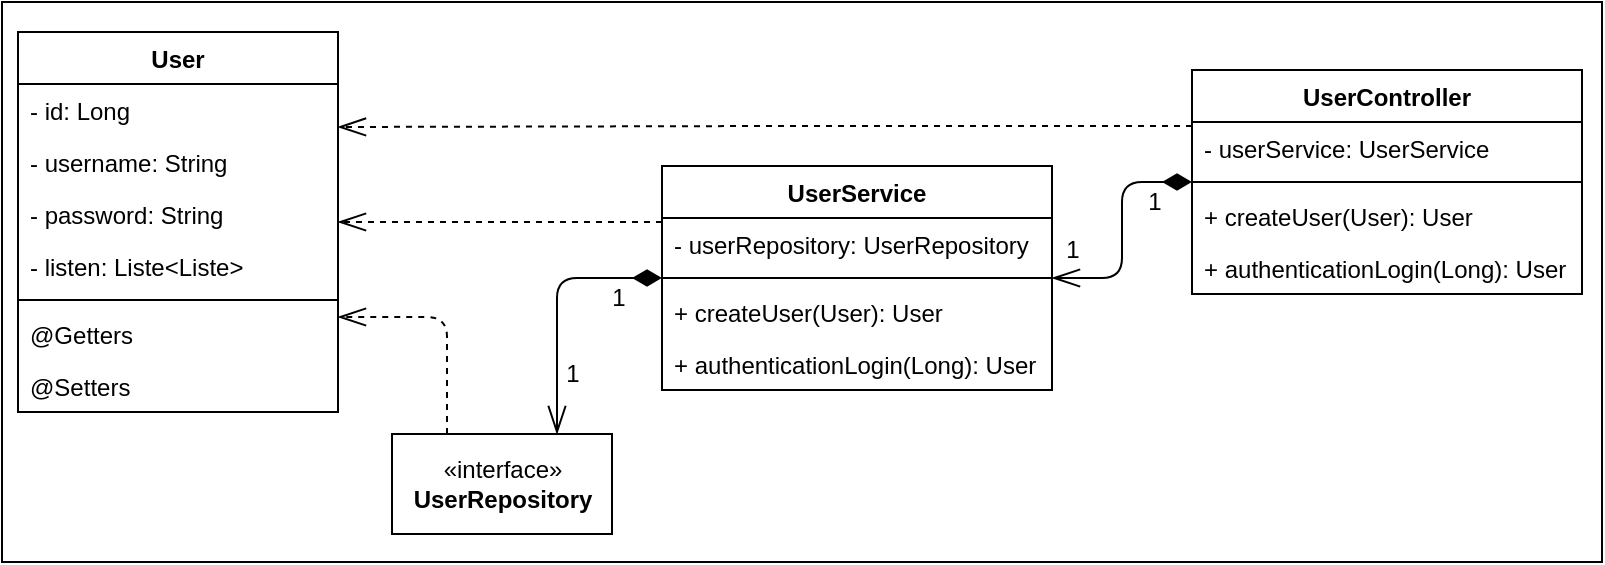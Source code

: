 <mxfile version="11.2.8" type="device" pages="1"><diagram id="FPmr0EJX50s2fZJmkYsk" name="Page-1"><mxGraphModel dx="1673" dy="876" grid="1" gridSize="10" guides="1" tooltips="1" connect="1" arrows="1" fold="1" page="1" pageScale="1" pageWidth="827" pageHeight="1169" math="0" shadow="0"><root><mxCell id="0"/><mxCell id="1" parent="0"/><mxCell id="2ZCL6LnNLuO3P5yityNY-102" value="" style="rounded=0;whiteSpace=wrap;html=1;" vertex="1" parent="1"><mxGeometry x="10" y="10" width="800" height="280" as="geometry"/></mxCell><mxCell id="2ZCL6LnNLuO3P5yityNY-122" value="User" style="swimlane;fontStyle=1;align=center;verticalAlign=top;childLayout=stackLayout;horizontal=1;startSize=26;horizontalStack=0;resizeParent=1;resizeParentMax=0;resizeLast=0;collapsible=1;marginBottom=0;" vertex="1" parent="1"><mxGeometry x="18" y="25" width="160" height="190" as="geometry"><mxRectangle x="75" y="555" width="90" height="26" as="alternateBounds"/></mxGeometry></mxCell><mxCell id="2ZCL6LnNLuO3P5yityNY-123" value="- id: Long " style="text;strokeColor=none;fillColor=none;align=left;verticalAlign=top;spacingLeft=4;spacingRight=4;overflow=hidden;rotatable=0;points=[[0,0.5],[1,0.5]];portConstraint=eastwest;" vertex="1" parent="2ZCL6LnNLuO3P5yityNY-122"><mxGeometry y="26" width="160" height="26" as="geometry"/></mxCell><mxCell id="2ZCL6LnNLuO3P5yityNY-152" value="- username: String" style="text;strokeColor=none;fillColor=none;align=left;verticalAlign=top;spacingLeft=4;spacingRight=4;overflow=hidden;rotatable=0;points=[[0,0.5],[1,0.5]];portConstraint=eastwest;" vertex="1" parent="2ZCL6LnNLuO3P5yityNY-122"><mxGeometry y="52" width="160" height="26" as="geometry"/></mxCell><mxCell id="2ZCL6LnNLuO3P5yityNY-153" value="- password: String" style="text;strokeColor=none;fillColor=none;align=left;verticalAlign=top;spacingLeft=4;spacingRight=4;overflow=hidden;rotatable=0;points=[[0,0.5],[1,0.5]];portConstraint=eastwest;" vertex="1" parent="2ZCL6LnNLuO3P5yityNY-122"><mxGeometry y="78" width="160" height="26" as="geometry"/></mxCell><mxCell id="2ZCL6LnNLuO3P5yityNY-154" value="- listen: Liste&lt;Liste&gt;" style="text;strokeColor=none;fillColor=none;align=left;verticalAlign=top;spacingLeft=4;spacingRight=4;overflow=hidden;rotatable=0;points=[[0,0.5],[1,0.5]];portConstraint=eastwest;" vertex="1" parent="2ZCL6LnNLuO3P5yityNY-122"><mxGeometry y="104" width="160" height="26" as="geometry"/></mxCell><mxCell id="2ZCL6LnNLuO3P5yityNY-124" value="" style="line;strokeWidth=1;fillColor=none;align=left;verticalAlign=middle;spacingTop=-1;spacingLeft=3;spacingRight=3;rotatable=0;labelPosition=right;points=[];portConstraint=eastwest;" vertex="1" parent="2ZCL6LnNLuO3P5yityNY-122"><mxGeometry y="130" width="160" height="8" as="geometry"/></mxCell><mxCell id="2ZCL6LnNLuO3P5yityNY-155" value="@Getters" style="text;strokeColor=none;fillColor=none;align=left;verticalAlign=top;spacingLeft=4;spacingRight=4;overflow=hidden;rotatable=0;points=[[0,0.5],[1,0.5]];portConstraint=eastwest;" vertex="1" parent="2ZCL6LnNLuO3P5yityNY-122"><mxGeometry y="138" width="160" height="26" as="geometry"/></mxCell><mxCell id="2ZCL6LnNLuO3P5yityNY-125" value="@Setters" style="text;strokeColor=none;fillColor=none;align=left;verticalAlign=top;spacingLeft=4;spacingRight=4;overflow=hidden;rotatable=0;points=[[0,0.5],[1,0.5]];portConstraint=eastwest;" vertex="1" parent="2ZCL6LnNLuO3P5yityNY-122"><mxGeometry y="164" width="160" height="26" as="geometry"/></mxCell><mxCell id="2ZCL6LnNLuO3P5yityNY-126" value="UserService" style="swimlane;fontStyle=1;align=center;verticalAlign=top;childLayout=stackLayout;horizontal=1;startSize=26;horizontalStack=0;resizeParent=1;resizeParentMax=0;resizeLast=0;collapsible=1;marginBottom=0;" vertex="1" parent="1"><mxGeometry x="340" y="92" width="195" height="112" as="geometry"><mxRectangle x="336" y="643" width="90" height="26" as="alternateBounds"/></mxGeometry></mxCell><mxCell id="2ZCL6LnNLuO3P5yityNY-127" value="- userRepository: UserRepository" style="text;strokeColor=none;fillColor=none;align=left;verticalAlign=top;spacingLeft=4;spacingRight=4;overflow=hidden;rotatable=0;points=[[0,0.5],[1,0.5]];portConstraint=eastwest;" vertex="1" parent="2ZCL6LnNLuO3P5yityNY-126"><mxGeometry y="26" width="195" height="26" as="geometry"/></mxCell><mxCell id="2ZCL6LnNLuO3P5yityNY-128" value="" style="line;strokeWidth=1;fillColor=none;align=left;verticalAlign=middle;spacingTop=-1;spacingLeft=3;spacingRight=3;rotatable=0;labelPosition=right;points=[];portConstraint=eastwest;" vertex="1" parent="2ZCL6LnNLuO3P5yityNY-126"><mxGeometry y="52" width="195" height="8" as="geometry"/></mxCell><mxCell id="2ZCL6LnNLuO3P5yityNY-160" value="+ createUser(User): User" style="text;strokeColor=none;fillColor=none;align=left;verticalAlign=top;spacingLeft=4;spacingRight=4;overflow=hidden;rotatable=0;points=[[0,0.5],[1,0.5]];portConstraint=eastwest;" vertex="1" parent="2ZCL6LnNLuO3P5yityNY-126"><mxGeometry y="60" width="195" height="26" as="geometry"/></mxCell><mxCell id="2ZCL6LnNLuO3P5yityNY-158" value="+ authenticationLogin(Long): User" style="text;strokeColor=none;fillColor=none;align=left;verticalAlign=top;spacingLeft=4;spacingRight=4;overflow=hidden;rotatable=0;points=[[0,0.5],[1,0.5]];portConstraint=eastwest;" vertex="1" parent="2ZCL6LnNLuO3P5yityNY-126"><mxGeometry y="86" width="195" height="26" as="geometry"/></mxCell><mxCell id="2ZCL6LnNLuO3P5yityNY-138" style="edgeStyle=orthogonalEdgeStyle;orthogonalLoop=1;jettySize=auto;html=1;exitX=0;exitY=0.5;exitDx=0;exitDy=0;startSize=12;endArrow=openThin;endFill=0;endSize=12;strokeColor=#000000;strokeWidth=1;align=left;startArrow=diamondThin;startFill=1;entryX=1;entryY=0.5;entryDx=0;entryDy=0;" edge="1" parent="1" source="2ZCL6LnNLuO3P5yityNY-169" target="2ZCL6LnNLuO3P5yityNY-126"><mxGeometry relative="1" as="geometry"><mxPoint x="445" y="630" as="sourcePoint"/><mxPoint x="232.207" y="-140.207" as="targetPoint"/></mxGeometry></mxCell><mxCell id="2ZCL6LnNLuO3P5yityNY-139" value="1" style="text;html=1;resizable=0;points=[];align=center;verticalAlign=middle;labelBackgroundColor=#ffffff;" vertex="1" connectable="0" parent="2ZCL6LnNLuO3P5yityNY-138"><mxGeometry x="0.4" relative="1" as="geometry"><mxPoint x="-25.5" y="-14" as="offset"/></mxGeometry></mxCell><mxCell id="2ZCL6LnNLuO3P5yityNY-140" value="1" style="text;html=1;resizable=0;points=[];align=center;verticalAlign=middle;labelBackgroundColor=#ffffff;" vertex="1" connectable="0" parent="2ZCL6LnNLuO3P5yityNY-138"><mxGeometry x="-0.5" relative="1" as="geometry"><mxPoint x="10" y="10" as="offset"/></mxGeometry></mxCell><mxCell id="2ZCL6LnNLuO3P5yityNY-141" style="edgeStyle=orthogonalEdgeStyle;orthogonalLoop=1;jettySize=auto;html=1;entryX=0.75;entryY=0;entryDx=0;entryDy=0;startSize=12;endArrow=openThin;endFill=0;endSize=12;strokeColor=#000000;strokeWidth=1;align=left;startArrow=diamondThin;startFill=1;exitX=0;exitY=0.5;exitDx=0;exitDy=0;" edge="1" parent="1" source="2ZCL6LnNLuO3P5yityNY-126" target="2ZCL6LnNLuO3P5yityNY-156"><mxGeometry relative="1" as="geometry"><mxPoint x="423" y="113" as="sourcePoint"/><mxPoint x="160.034" y="335.31" as="targetPoint"/></mxGeometry></mxCell><mxCell id="2ZCL6LnNLuO3P5yityNY-142" value="1" style="text;html=1;resizable=0;points=[];align=center;verticalAlign=middle;labelBackgroundColor=#ffffff;" vertex="1" connectable="0" parent="2ZCL6LnNLuO3P5yityNY-141"><mxGeometry x="0.4" relative="1" as="geometry"><mxPoint x="7.5" y="9" as="offset"/></mxGeometry></mxCell><mxCell id="2ZCL6LnNLuO3P5yityNY-143" value="1" style="text;html=1;resizable=0;points=[];align=center;verticalAlign=middle;labelBackgroundColor=#ffffff;" vertex="1" connectable="0" parent="2ZCL6LnNLuO3P5yityNY-141"><mxGeometry x="-0.5" relative="1" as="geometry"><mxPoint x="10" y="10" as="offset"/></mxGeometry></mxCell><mxCell id="2ZCL6LnNLuO3P5yityNY-144" style="edgeStyle=orthogonalEdgeStyle;orthogonalLoop=1;jettySize=auto;html=1;exitX=0.25;exitY=0;exitDx=0;exitDy=0;dashed=1;startSize=6;endArrow=openThin;endFill=0;endSize=12;strokeColor=#000000;strokeWidth=1;align=left;entryX=1;entryY=0.75;entryDx=0;entryDy=0;" edge="1" parent="1" source="2ZCL6LnNLuO3P5yityNY-156" target="2ZCL6LnNLuO3P5yityNY-122"><mxGeometry relative="1" as="geometry"><mxPoint x="207.034" y="271.172" as="sourcePoint"/><mxPoint x="247" y="206" as="targetPoint"/></mxGeometry></mxCell><mxCell id="2ZCL6LnNLuO3P5yityNY-145" style="edgeStyle=orthogonalEdgeStyle;orthogonalLoop=1;jettySize=auto;html=1;exitX=0;exitY=0.25;exitDx=0;exitDy=0;entryX=1;entryY=0.5;entryDx=0;entryDy=0;dashed=1;startSize=6;endArrow=openThin;endFill=0;endSize=12;strokeColor=#000000;strokeWidth=1;align=left;" edge="1" parent="1" source="2ZCL6LnNLuO3P5yityNY-126" target="2ZCL6LnNLuO3P5yityNY-122"><mxGeometry relative="1" as="geometry"><mxPoint x="174.276" y="119.793" as="sourcePoint"/><mxPoint x="239.793" y="86" as="targetPoint"/></mxGeometry></mxCell><mxCell id="2ZCL6LnNLuO3P5yityNY-146" style="edgeStyle=orthogonalEdgeStyle;orthogonalLoop=1;jettySize=auto;html=1;exitX=0;exitY=0.25;exitDx=0;exitDy=0;dashed=1;startSize=6;endArrow=openThin;endFill=0;endSize=12;strokeColor=#000000;strokeWidth=1;align=left;entryX=1;entryY=0.25;entryDx=0;entryDy=0;" edge="1" parent="1" source="2ZCL6LnNLuO3P5yityNY-169" target="2ZCL6LnNLuO3P5yityNY-122"><mxGeometry relative="1" as="geometry"><mxPoint x="493" y="630" as="sourcePoint"/><mxPoint x="249.793" y="96" as="targetPoint"/></mxGeometry></mxCell><mxCell id="2ZCL6LnNLuO3P5yityNY-156" value="«interface»&lt;br&gt;&lt;b&gt;UserRepository&lt;/b&gt;" style="html=1;" vertex="1" parent="1"><mxGeometry x="205" y="226" width="110" height="50" as="geometry"/></mxCell><mxCell id="2ZCL6LnNLuO3P5yityNY-169" value="UserController" style="swimlane;fontStyle=1;align=center;verticalAlign=top;childLayout=stackLayout;horizontal=1;startSize=26;horizontalStack=0;resizeParent=1;resizeParentMax=0;resizeLast=0;collapsible=1;marginBottom=0;" vertex="1" parent="1"><mxGeometry x="605" y="44" width="195" height="112" as="geometry"><mxRectangle x="505" y="611" width="90" height="26" as="alternateBounds"/></mxGeometry></mxCell><mxCell id="2ZCL6LnNLuO3P5yityNY-170" value="- userService: UserService" style="text;strokeColor=none;fillColor=none;align=left;verticalAlign=top;spacingLeft=4;spacingRight=4;overflow=hidden;rotatable=0;points=[[0,0.5],[1,0.5]];portConstraint=eastwest;" vertex="1" parent="2ZCL6LnNLuO3P5yityNY-169"><mxGeometry y="26" width="195" height="26" as="geometry"/></mxCell><mxCell id="2ZCL6LnNLuO3P5yityNY-171" value="" style="line;strokeWidth=1;fillColor=none;align=left;verticalAlign=middle;spacingTop=-1;spacingLeft=3;spacingRight=3;rotatable=0;labelPosition=right;points=[];portConstraint=eastwest;" vertex="1" parent="2ZCL6LnNLuO3P5yityNY-169"><mxGeometry y="52" width="195" height="8" as="geometry"/></mxCell><mxCell id="2ZCL6LnNLuO3P5yityNY-172" value="+ createUser(User): User" style="text;strokeColor=none;fillColor=none;align=left;verticalAlign=top;spacingLeft=4;spacingRight=4;overflow=hidden;rotatable=0;points=[[0,0.5],[1,0.5]];portConstraint=eastwest;" vertex="1" parent="2ZCL6LnNLuO3P5yityNY-169"><mxGeometry y="60" width="195" height="26" as="geometry"/></mxCell><mxCell id="2ZCL6LnNLuO3P5yityNY-173" value="+ authenticationLogin(Long): User" style="text;strokeColor=none;fillColor=none;align=left;verticalAlign=top;spacingLeft=4;spacingRight=4;overflow=hidden;rotatable=0;points=[[0,0.5],[1,0.5]];portConstraint=eastwest;" vertex="1" parent="2ZCL6LnNLuO3P5yityNY-169"><mxGeometry y="86" width="195" height="26" as="geometry"/></mxCell></root></mxGraphModel></diagram></mxfile>